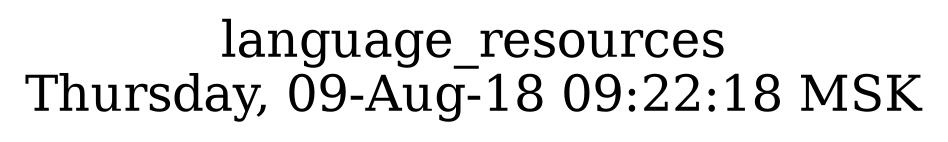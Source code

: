 digraph G {
graph [
  fontsize="24";
  label="language_resources\nThursday, 09-Aug-18 09:22:18 MSK";
  nojustify=true;
  ordering=out;
  rankdir=LR;
  size="30";
];
}
